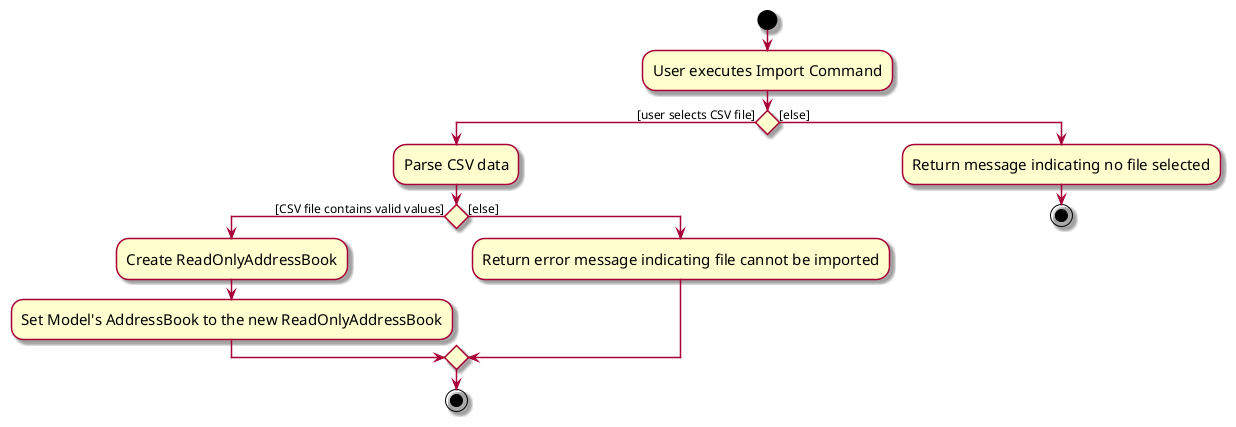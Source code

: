 @startuml
skin rose
skinparam ActivityFontSize 15
skinparam ArrowFontSize 12
start
:User executes Import Command;

'Since the beta syntax does not support placing the condition outside the
'diamond we place it as the true branch instead.

if () then ([user selects CSV file])
    :Parse CSV data;
    if () then ([CSV file contains valid values])
        :Create ReadOnlyAddressBook;
        :Set Model's AddressBook to the new ReadOnlyAddressBook;
    else ([else])
        :Return error message indicating file cannot be imported;

    endif
    stop
else ([else])
    :Return message indicating no file selected;
    stop
endif
@enduml
